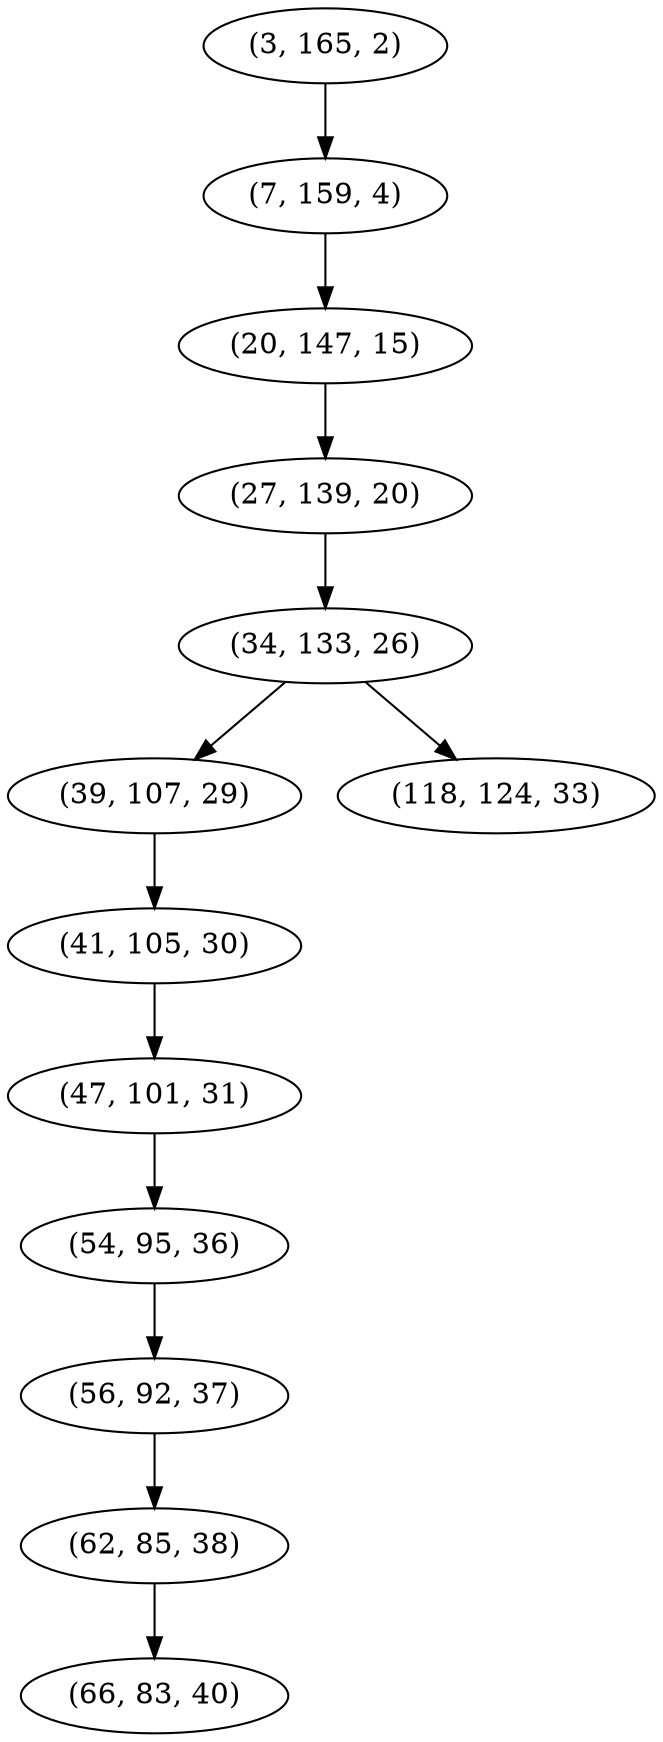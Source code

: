 digraph tree {
    "(3, 165, 2)";
    "(7, 159, 4)";
    "(20, 147, 15)";
    "(27, 139, 20)";
    "(34, 133, 26)";
    "(39, 107, 29)";
    "(41, 105, 30)";
    "(47, 101, 31)";
    "(54, 95, 36)";
    "(56, 92, 37)";
    "(62, 85, 38)";
    "(66, 83, 40)";
    "(118, 124, 33)";
    "(3, 165, 2)" -> "(7, 159, 4)";
    "(7, 159, 4)" -> "(20, 147, 15)";
    "(20, 147, 15)" -> "(27, 139, 20)";
    "(27, 139, 20)" -> "(34, 133, 26)";
    "(34, 133, 26)" -> "(39, 107, 29)";
    "(34, 133, 26)" -> "(118, 124, 33)";
    "(39, 107, 29)" -> "(41, 105, 30)";
    "(41, 105, 30)" -> "(47, 101, 31)";
    "(47, 101, 31)" -> "(54, 95, 36)";
    "(54, 95, 36)" -> "(56, 92, 37)";
    "(56, 92, 37)" -> "(62, 85, 38)";
    "(62, 85, 38)" -> "(66, 83, 40)";
}
